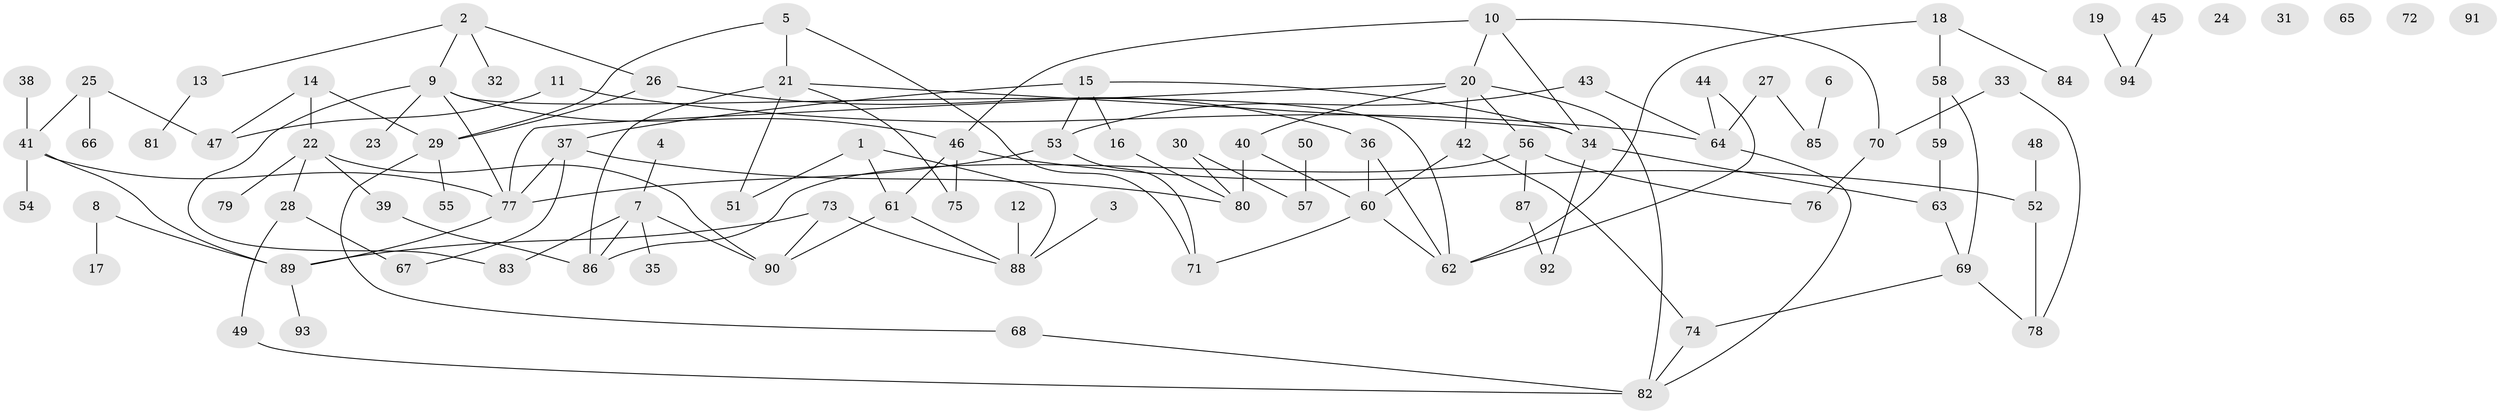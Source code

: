// coarse degree distribution, {4: 0.13043478260869565, 9: 0.043478260869565216, 2: 0.21739130434782608, 3: 0.13043478260869565, 5: 0.17391304347826086, 6: 0.13043478260869565, 8: 0.08695652173913043, 1: 0.08695652173913043}
// Generated by graph-tools (version 1.1) at 2025/48/03/04/25 22:48:25]
// undirected, 94 vertices, 125 edges
graph export_dot {
  node [color=gray90,style=filled];
  1;
  2;
  3;
  4;
  5;
  6;
  7;
  8;
  9;
  10;
  11;
  12;
  13;
  14;
  15;
  16;
  17;
  18;
  19;
  20;
  21;
  22;
  23;
  24;
  25;
  26;
  27;
  28;
  29;
  30;
  31;
  32;
  33;
  34;
  35;
  36;
  37;
  38;
  39;
  40;
  41;
  42;
  43;
  44;
  45;
  46;
  47;
  48;
  49;
  50;
  51;
  52;
  53;
  54;
  55;
  56;
  57;
  58;
  59;
  60;
  61;
  62;
  63;
  64;
  65;
  66;
  67;
  68;
  69;
  70;
  71;
  72;
  73;
  74;
  75;
  76;
  77;
  78;
  79;
  80;
  81;
  82;
  83;
  84;
  85;
  86;
  87;
  88;
  89;
  90;
  91;
  92;
  93;
  94;
  1 -- 51;
  1 -- 61;
  1 -- 88;
  2 -- 9;
  2 -- 13;
  2 -- 26;
  2 -- 32;
  3 -- 88;
  4 -- 7;
  5 -- 21;
  5 -- 29;
  5 -- 71;
  6 -- 85;
  7 -- 35;
  7 -- 83;
  7 -- 86;
  7 -- 90;
  8 -- 17;
  8 -- 89;
  9 -- 23;
  9 -- 46;
  9 -- 62;
  9 -- 77;
  9 -- 83;
  10 -- 20;
  10 -- 34;
  10 -- 46;
  10 -- 70;
  11 -- 47;
  11 -- 64;
  12 -- 88;
  13 -- 81;
  14 -- 22;
  14 -- 29;
  14 -- 47;
  15 -- 16;
  15 -- 34;
  15 -- 37;
  15 -- 53;
  16 -- 80;
  18 -- 58;
  18 -- 62;
  18 -- 84;
  19 -- 94;
  20 -- 40;
  20 -- 42;
  20 -- 56;
  20 -- 77;
  20 -- 82;
  21 -- 34;
  21 -- 51;
  21 -- 75;
  21 -- 86;
  22 -- 28;
  22 -- 39;
  22 -- 79;
  22 -- 90;
  25 -- 41;
  25 -- 47;
  25 -- 66;
  26 -- 29;
  26 -- 36;
  27 -- 64;
  27 -- 85;
  28 -- 49;
  28 -- 67;
  29 -- 55;
  29 -- 68;
  30 -- 57;
  30 -- 80;
  33 -- 70;
  33 -- 78;
  34 -- 63;
  34 -- 92;
  36 -- 60;
  36 -- 62;
  37 -- 67;
  37 -- 77;
  37 -- 80;
  38 -- 41;
  39 -- 86;
  40 -- 60;
  40 -- 80;
  41 -- 54;
  41 -- 77;
  41 -- 89;
  42 -- 60;
  42 -- 74;
  43 -- 53;
  43 -- 64;
  44 -- 62;
  44 -- 64;
  45 -- 94;
  46 -- 52;
  46 -- 61;
  46 -- 75;
  48 -- 52;
  49 -- 82;
  50 -- 57;
  52 -- 78;
  53 -- 71;
  53 -- 77;
  56 -- 76;
  56 -- 86;
  56 -- 87;
  58 -- 59;
  58 -- 69;
  59 -- 63;
  60 -- 62;
  60 -- 71;
  61 -- 88;
  61 -- 90;
  63 -- 69;
  64 -- 82;
  68 -- 82;
  69 -- 74;
  69 -- 78;
  70 -- 76;
  73 -- 88;
  73 -- 89;
  73 -- 90;
  74 -- 82;
  77 -- 89;
  87 -- 92;
  89 -- 93;
}
